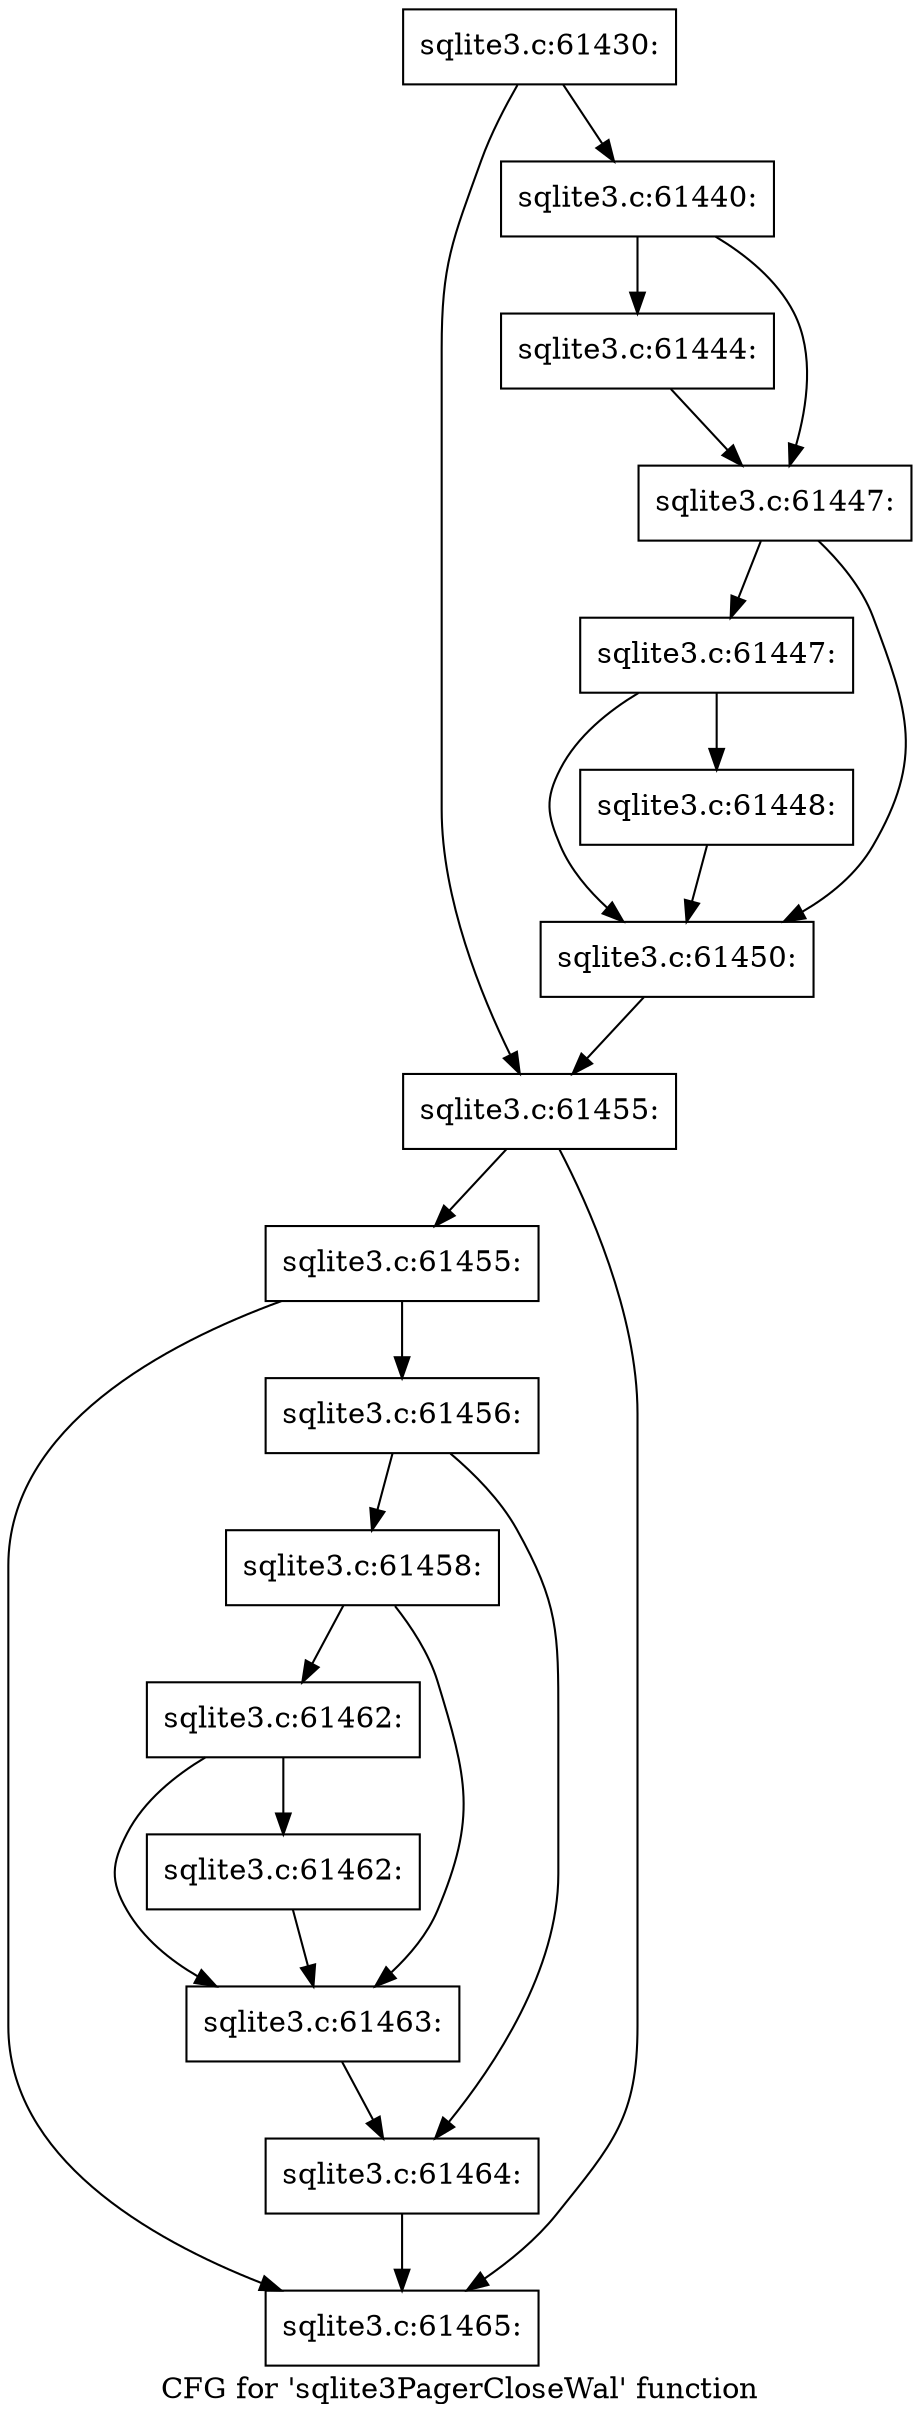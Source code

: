 digraph "CFG for 'sqlite3PagerCloseWal' function" {
	label="CFG for 'sqlite3PagerCloseWal' function";

	Node0x55c0f849ce80 [shape=record,label="{sqlite3.c:61430:}"];
	Node0x55c0f849ce80 -> Node0x55c0f849f6e0;
	Node0x55c0f849ce80 -> Node0x55c0f849f690;
	Node0x55c0f849f690 [shape=record,label="{sqlite3.c:61440:}"];
	Node0x55c0f849f690 -> Node0x55c0f84a0100;
	Node0x55c0f849f690 -> Node0x55c0f84a0150;
	Node0x55c0f84a0100 [shape=record,label="{sqlite3.c:61444:}"];
	Node0x55c0f84a0100 -> Node0x55c0f84a0150;
	Node0x55c0f84a0150 [shape=record,label="{sqlite3.c:61447:}"];
	Node0x55c0f84a0150 -> Node0x55c0f84a0d40;
	Node0x55c0f84a0150 -> Node0x55c0f84a0cf0;
	Node0x55c0f84a0d40 [shape=record,label="{sqlite3.c:61447:}"];
	Node0x55c0f84a0d40 -> Node0x55c0f84a0ca0;
	Node0x55c0f84a0d40 -> Node0x55c0f84a0cf0;
	Node0x55c0f84a0ca0 [shape=record,label="{sqlite3.c:61448:}"];
	Node0x55c0f84a0ca0 -> Node0x55c0f84a0cf0;
	Node0x55c0f84a0cf0 [shape=record,label="{sqlite3.c:61450:}"];
	Node0x55c0f84a0cf0 -> Node0x55c0f849f6e0;
	Node0x55c0f849f6e0 [shape=record,label="{sqlite3.c:61455:}"];
	Node0x55c0f849f6e0 -> Node0x55c0f84a17f0;
	Node0x55c0f849f6e0 -> Node0x55c0f84a17a0;
	Node0x55c0f84a17f0 [shape=record,label="{sqlite3.c:61455:}"];
	Node0x55c0f84a17f0 -> Node0x55c0f84a1750;
	Node0x55c0f84a17f0 -> Node0x55c0f84a17a0;
	Node0x55c0f84a1750 [shape=record,label="{sqlite3.c:61456:}"];
	Node0x55c0f84a1750 -> Node0x55c0f84a2160;
	Node0x55c0f84a1750 -> Node0x55c0f84a21b0;
	Node0x55c0f84a2160 [shape=record,label="{sqlite3.c:61458:}"];
	Node0x55c0f84a2160 -> Node0x55c0f84a34b0;
	Node0x55c0f84a2160 -> Node0x55c0f84a3460;
	Node0x55c0f84a34b0 [shape=record,label="{sqlite3.c:61462:}"];
	Node0x55c0f84a34b0 -> Node0x55c0f84a3460;
	Node0x55c0f84a34b0 -> Node0x55c0f84a2ef0;
	Node0x55c0f84a2ef0 [shape=record,label="{sqlite3.c:61462:}"];
	Node0x55c0f84a2ef0 -> Node0x55c0f84a3460;
	Node0x55c0f84a3460 [shape=record,label="{sqlite3.c:61463:}"];
	Node0x55c0f84a3460 -> Node0x55c0f84a21b0;
	Node0x55c0f84a21b0 [shape=record,label="{sqlite3.c:61464:}"];
	Node0x55c0f84a21b0 -> Node0x55c0f84a17a0;
	Node0x55c0f84a17a0 [shape=record,label="{sqlite3.c:61465:}"];
}
